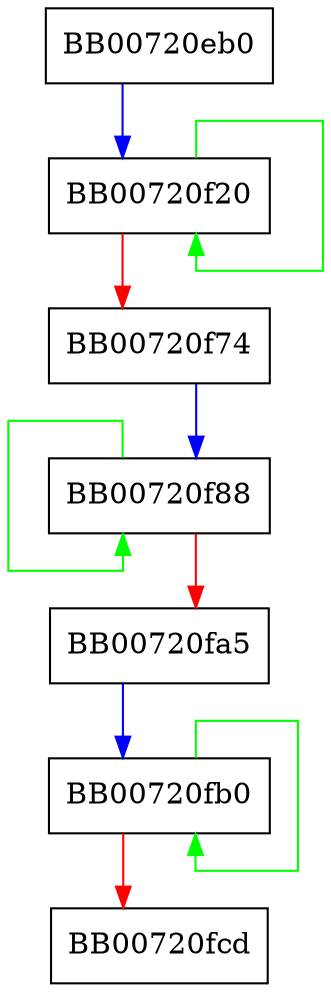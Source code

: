 digraph BF_set_key {
  node [shape="box"];
  graph [splines=ortho];
  BB00720eb0 -> BB00720f20 [color="blue"];
  BB00720f20 -> BB00720f20 [color="green"];
  BB00720f20 -> BB00720f74 [color="red"];
  BB00720f74 -> BB00720f88 [color="blue"];
  BB00720f88 -> BB00720f88 [color="green"];
  BB00720f88 -> BB00720fa5 [color="red"];
  BB00720fa5 -> BB00720fb0 [color="blue"];
  BB00720fb0 -> BB00720fb0 [color="green"];
  BB00720fb0 -> BB00720fcd [color="red"];
}